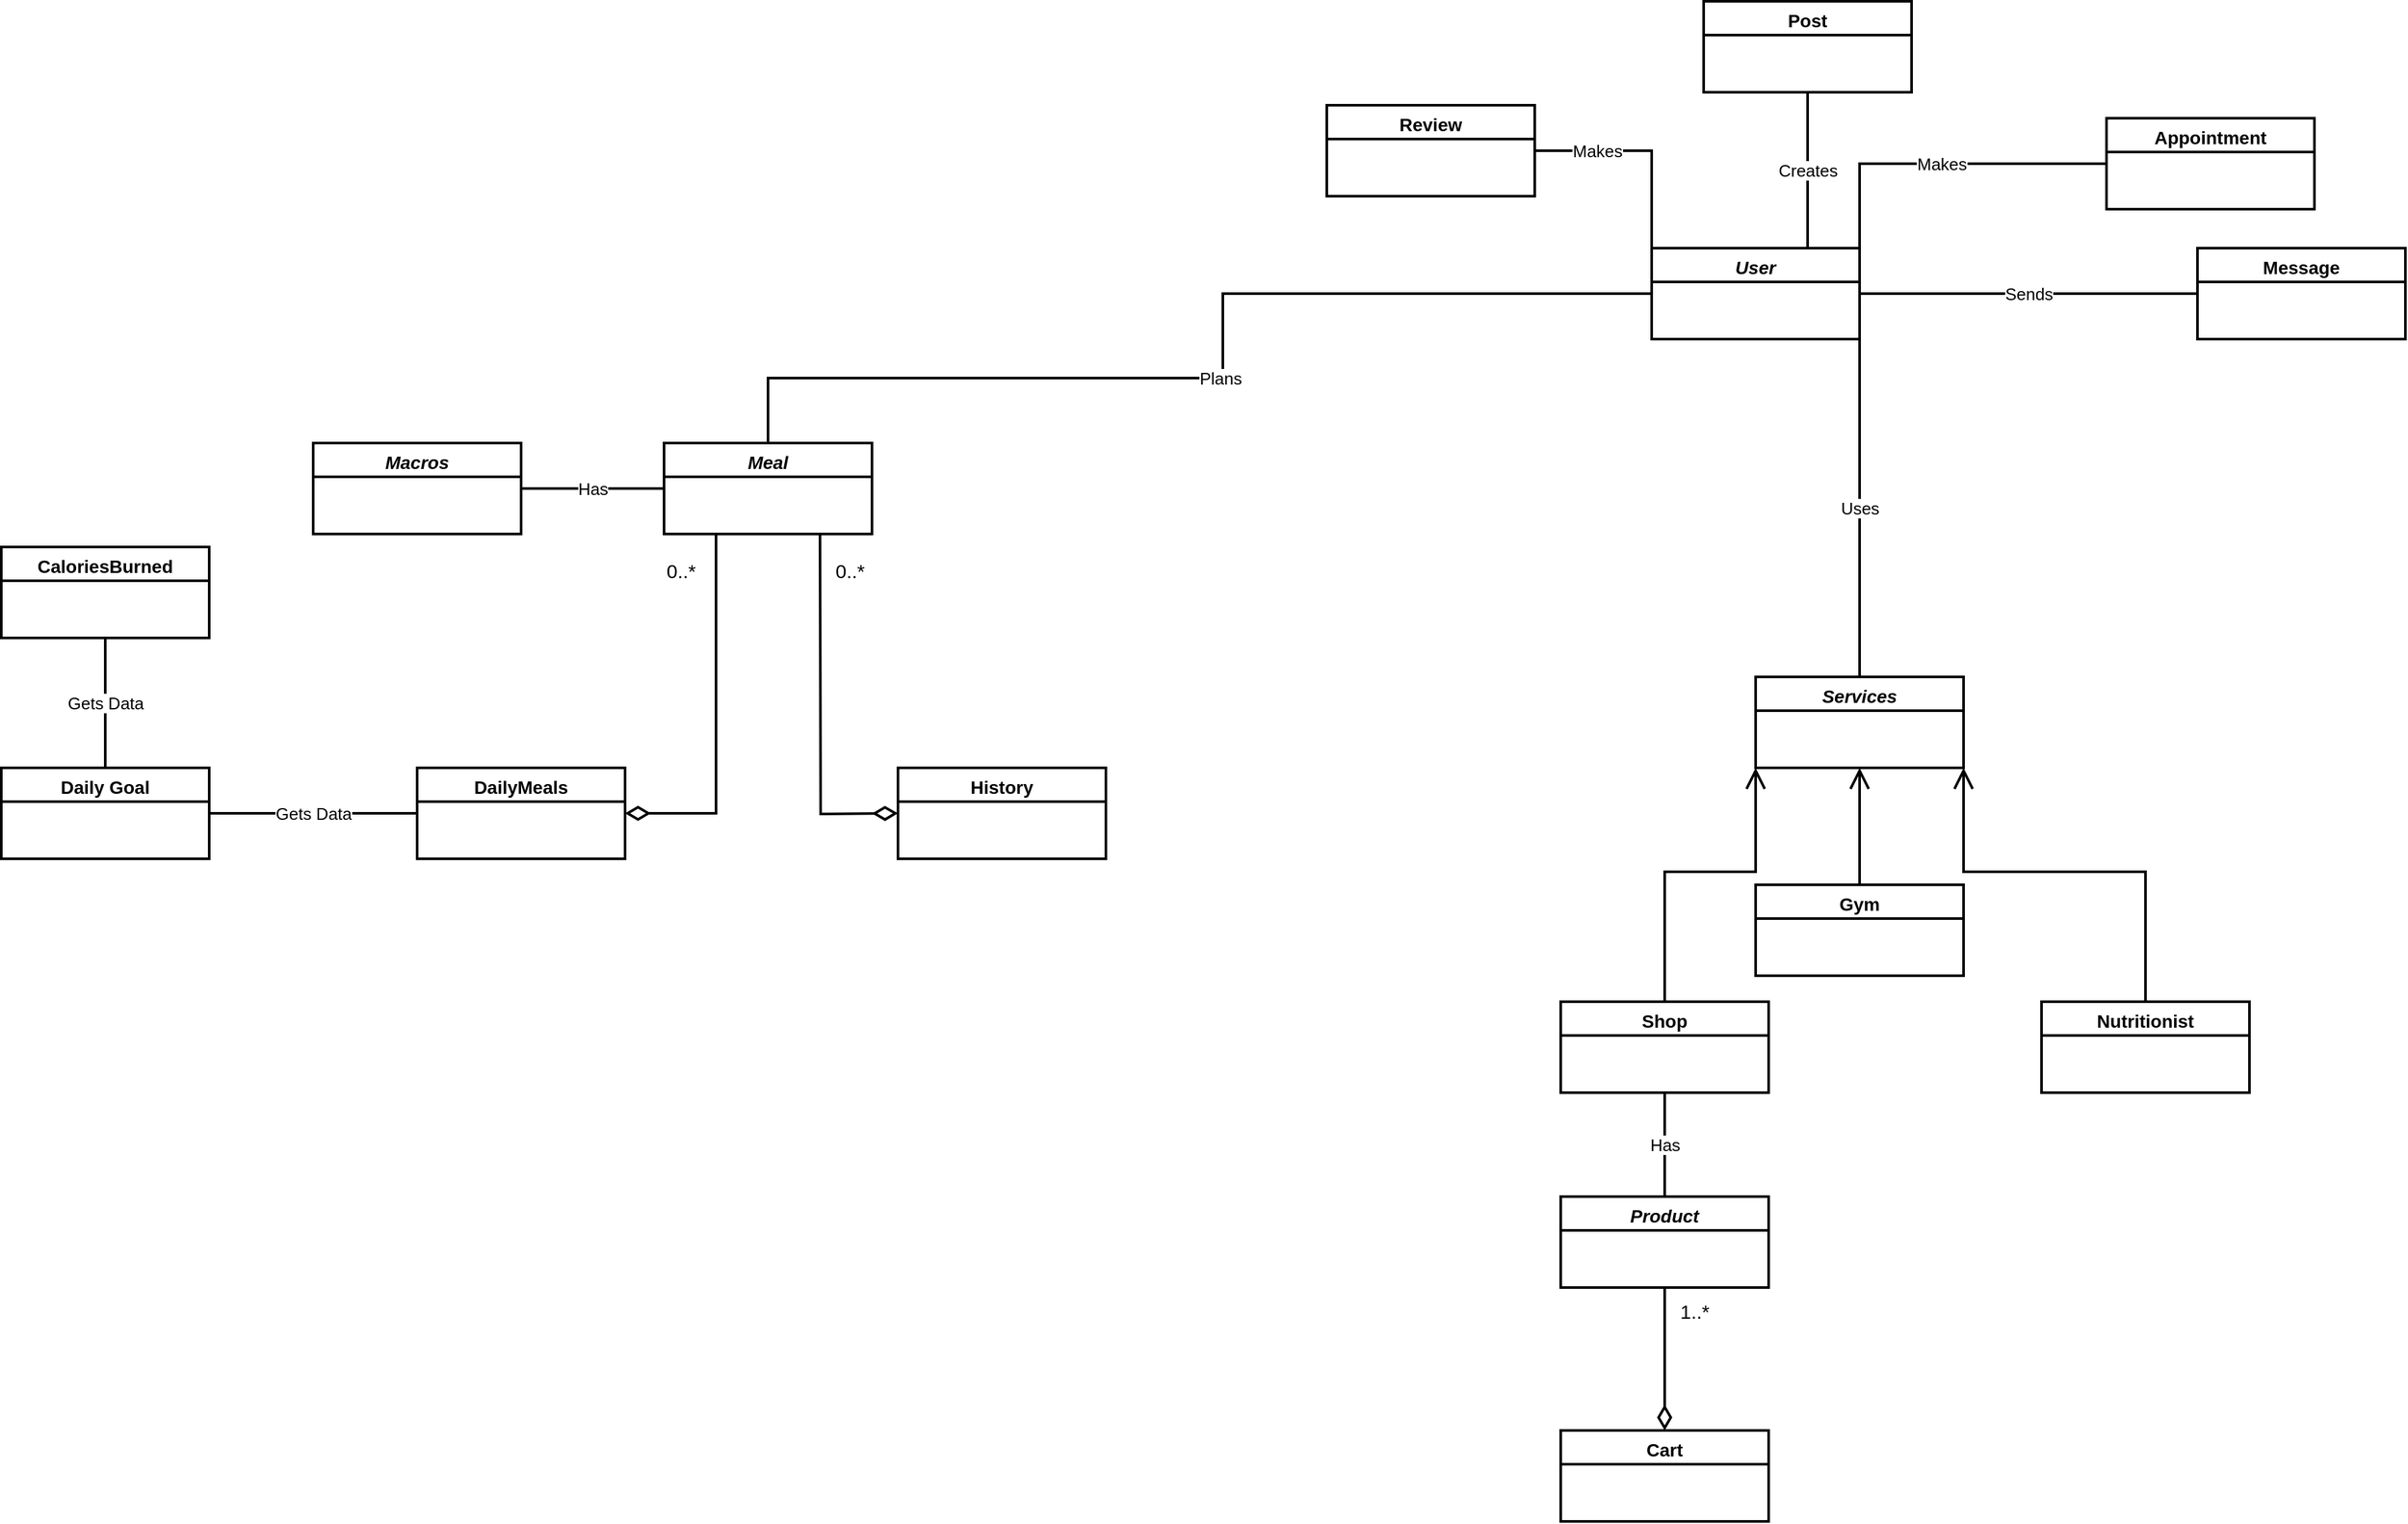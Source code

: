 <mxfile version="21.2.1" type="device">
  <diagram id="C5RBs43oDa-KdzZeNtuy" name="Page-1">
    <mxGraphModel dx="3072" dy="820" grid="1" gridSize="10" guides="1" tooltips="1" connect="1" arrows="1" fold="1" page="1" pageScale="1" pageWidth="827" pageHeight="1169" math="0" shadow="0">
      <root>
        <mxCell id="WIyWlLk6GJQsqaUBKTNV-0" />
        <mxCell id="WIyWlLk6GJQsqaUBKTNV-1" parent="WIyWlLk6GJQsqaUBKTNV-0" />
        <mxCell id="zkfFHV4jXpPFQw0GAbJ--13" value="User" style="swimlane;fontStyle=3;align=center;verticalAlign=top;childLayout=stackLayout;horizontal=1;startSize=26;horizontalStack=0;resizeParent=1;resizeLast=0;collapsible=1;marginBottom=0;rounded=0;shadow=0;strokeWidth=2;fontSize=14;" parent="WIyWlLk6GJQsqaUBKTNV-1" vertex="1">
          <mxGeometry x="80" y="200" width="160" height="70" as="geometry">
            <mxRectangle x="340" y="380" width="170" height="26" as="alternateBounds" />
          </mxGeometry>
        </mxCell>
        <mxCell id="xX1BXlwv3EEzjMbMdxdm-3" value="Meal" style="swimlane;fontStyle=3;align=center;verticalAlign=top;childLayout=stackLayout;horizontal=1;startSize=26;horizontalStack=0;resizeParent=1;resizeLast=0;collapsible=1;marginBottom=0;rounded=0;shadow=0;strokeWidth=2;fontSize=14;" parent="WIyWlLk6GJQsqaUBKTNV-1" vertex="1">
          <mxGeometry x="-680" y="350" width="160" height="70" as="geometry">
            <mxRectangle x="340" y="380" width="170" height="26" as="alternateBounds" />
          </mxGeometry>
        </mxCell>
        <mxCell id="xX1BXlwv3EEzjMbMdxdm-4" value="DailyMeals" style="swimlane;fontStyle=1;align=center;verticalAlign=top;childLayout=stackLayout;horizontal=1;startSize=26;horizontalStack=0;resizeParent=1;resizeLast=0;collapsible=1;marginBottom=0;rounded=0;shadow=0;strokeWidth=2;fontSize=14;" parent="WIyWlLk6GJQsqaUBKTNV-1" vertex="1">
          <mxGeometry x="-870" y="600" width="160" height="70" as="geometry">
            <mxRectangle x="340" y="380" width="170" height="26" as="alternateBounds" />
          </mxGeometry>
        </mxCell>
        <mxCell id="xX1BXlwv3EEzjMbMdxdm-5" value="Nutritionist" style="swimlane;fontStyle=1;align=center;verticalAlign=top;childLayout=stackLayout;horizontal=1;startSize=26;horizontalStack=0;resizeParent=1;resizeLast=0;collapsible=1;marginBottom=0;rounded=0;shadow=0;strokeWidth=2;fontSize=14;" parent="WIyWlLk6GJQsqaUBKTNV-1" vertex="1">
          <mxGeometry x="380" y="780" width="160" height="70" as="geometry">
            <mxRectangle x="340" y="380" width="170" height="26" as="alternateBounds" />
          </mxGeometry>
        </mxCell>
        <mxCell id="xX1BXlwv3EEzjMbMdxdm-6" value="Appointment" style="swimlane;fontStyle=1;align=center;verticalAlign=top;childLayout=stackLayout;horizontal=1;startSize=26;horizontalStack=0;resizeParent=1;resizeLast=0;collapsible=1;marginBottom=0;rounded=0;shadow=0;strokeWidth=2;fontSize=14;" parent="WIyWlLk6GJQsqaUBKTNV-1" vertex="1">
          <mxGeometry x="430" y="100" width="160" height="70" as="geometry">
            <mxRectangle x="340" y="380" width="170" height="26" as="alternateBounds" />
          </mxGeometry>
        </mxCell>
        <mxCell id="xX1BXlwv3EEzjMbMdxdm-7" value="Shop" style="swimlane;fontStyle=1;align=center;verticalAlign=top;childLayout=stackLayout;horizontal=1;startSize=26;horizontalStack=0;resizeParent=1;resizeLast=0;collapsible=1;marginBottom=0;rounded=0;shadow=0;strokeWidth=2;fontSize=14;" parent="WIyWlLk6GJQsqaUBKTNV-1" vertex="1">
          <mxGeometry x="10" y="780" width="160" height="70" as="geometry">
            <mxRectangle x="340" y="380" width="170" height="26" as="alternateBounds" />
          </mxGeometry>
        </mxCell>
        <mxCell id="xX1BXlwv3EEzjMbMdxdm-8" value="Product" style="swimlane;fontStyle=3;align=center;verticalAlign=top;childLayout=stackLayout;horizontal=1;startSize=26;horizontalStack=0;resizeParent=1;resizeLast=0;collapsible=1;marginBottom=0;rounded=0;shadow=0;strokeWidth=2;fontSize=14;" parent="WIyWlLk6GJQsqaUBKTNV-1" vertex="1">
          <mxGeometry x="10" y="930" width="160" height="70" as="geometry">
            <mxRectangle x="340" y="380" width="170" height="26" as="alternateBounds" />
          </mxGeometry>
        </mxCell>
        <mxCell id="xX1BXlwv3EEzjMbMdxdm-9" value="Cart" style="swimlane;fontStyle=1;align=center;verticalAlign=top;childLayout=stackLayout;horizontal=1;startSize=26;horizontalStack=0;resizeParent=1;resizeLast=0;collapsible=1;marginBottom=0;rounded=0;shadow=0;strokeWidth=2;fontSize=14;" parent="WIyWlLk6GJQsqaUBKTNV-1" vertex="1">
          <mxGeometry x="10" y="1110" width="160" height="70" as="geometry">
            <mxRectangle x="340" y="380" width="170" height="26" as="alternateBounds" />
          </mxGeometry>
        </mxCell>
        <mxCell id="xX1BXlwv3EEzjMbMdxdm-11" value="Gym" style="swimlane;fontStyle=1;align=center;verticalAlign=top;childLayout=stackLayout;horizontal=1;startSize=26;horizontalStack=0;resizeParent=1;resizeLast=0;collapsible=1;marginBottom=0;rounded=0;shadow=0;strokeWidth=2;fontSize=14;" parent="WIyWlLk6GJQsqaUBKTNV-1" vertex="1">
          <mxGeometry x="160" y="690" width="160" height="70" as="geometry">
            <mxRectangle x="340" y="380" width="170" height="26" as="alternateBounds" />
          </mxGeometry>
        </mxCell>
        <mxCell id="xX1BXlwv3EEzjMbMdxdm-14" value="CaloriesBurned" style="swimlane;fontStyle=1;align=center;verticalAlign=top;childLayout=stackLayout;horizontal=1;startSize=26;horizontalStack=0;resizeParent=1;resizeLast=0;collapsible=1;marginBottom=0;rounded=0;shadow=0;strokeWidth=2;fontSize=14;" parent="WIyWlLk6GJQsqaUBKTNV-1" vertex="1">
          <mxGeometry x="-1190" y="430" width="160" height="70" as="geometry">
            <mxRectangle x="340" y="380" width="170" height="26" as="alternateBounds" />
          </mxGeometry>
        </mxCell>
        <mxCell id="xX1BXlwv3EEzjMbMdxdm-15" value="History" style="swimlane;fontStyle=1;align=center;verticalAlign=top;childLayout=stackLayout;horizontal=1;startSize=26;horizontalStack=0;resizeParent=1;resizeLast=0;collapsible=1;marginBottom=0;rounded=0;shadow=0;strokeWidth=2;fontSize=14;" parent="WIyWlLk6GJQsqaUBKTNV-1" vertex="1">
          <mxGeometry x="-500" y="600" width="160" height="70" as="geometry">
            <mxRectangle x="340" y="380" width="170" height="26" as="alternateBounds" />
          </mxGeometry>
        </mxCell>
        <mxCell id="xX1BXlwv3EEzjMbMdxdm-19" value="Message" style="swimlane;fontStyle=1;align=center;verticalAlign=top;childLayout=stackLayout;horizontal=1;startSize=26;horizontalStack=0;resizeParent=1;resizeLast=0;collapsible=1;marginBottom=0;rounded=0;shadow=0;strokeWidth=2;fontSize=14;" parent="WIyWlLk6GJQsqaUBKTNV-1" vertex="1">
          <mxGeometry x="500" y="200" width="160" height="70" as="geometry">
            <mxRectangle x="340" y="380" width="170" height="26" as="alternateBounds" />
          </mxGeometry>
        </mxCell>
        <mxCell id="xX1BXlwv3EEzjMbMdxdm-36" value="Services" style="swimlane;fontStyle=3;align=center;verticalAlign=top;childLayout=stackLayout;horizontal=1;startSize=26;horizontalStack=0;resizeParent=1;resizeLast=0;collapsible=1;marginBottom=0;rounded=0;shadow=0;strokeWidth=2;fontSize=14;" parent="WIyWlLk6GJQsqaUBKTNV-1" vertex="1">
          <mxGeometry x="160" y="530" width="160" height="70" as="geometry">
            <mxRectangle x="340" y="380" width="170" height="26" as="alternateBounds" />
          </mxGeometry>
        </mxCell>
        <mxCell id="xX1BXlwv3EEzjMbMdxdm-37" value="" style="endArrow=open;endFill=1;endSize=12;html=1;rounded=0;exitX=0.5;exitY=0;exitDx=0;exitDy=0;entryX=0;entryY=1;entryDx=0;entryDy=0;strokeWidth=2;fontSize=14;fontStyle=1" parent="WIyWlLk6GJQsqaUBKTNV-1" source="xX1BXlwv3EEzjMbMdxdm-7" target="xX1BXlwv3EEzjMbMdxdm-36" edge="1">
          <mxGeometry width="160" relative="1" as="geometry">
            <mxPoint x="265" y="660" as="sourcePoint" />
            <mxPoint x="265" y="570" as="targetPoint" />
            <Array as="points">
              <mxPoint x="90" y="680" />
              <mxPoint x="160" y="680" />
            </Array>
          </mxGeometry>
        </mxCell>
        <mxCell id="xX1BXlwv3EEzjMbMdxdm-38" value="" style="endArrow=open;endFill=1;endSize=12;html=1;rounded=0;exitX=0.5;exitY=0;exitDx=0;exitDy=0;entryX=0.5;entryY=1;entryDx=0;entryDy=0;strokeWidth=2;fontSize=14;fontStyle=1" parent="WIyWlLk6GJQsqaUBKTNV-1" source="xX1BXlwv3EEzjMbMdxdm-11" target="xX1BXlwv3EEzjMbMdxdm-36" edge="1">
          <mxGeometry width="160" relative="1" as="geometry">
            <mxPoint x="365" y="700" as="sourcePoint" />
            <mxPoint x="425" y="630" as="targetPoint" />
          </mxGeometry>
        </mxCell>
        <mxCell id="xX1BXlwv3EEzjMbMdxdm-48" value="" style="endArrow=none;html=1;rounded=0;anchorPointDirection=1;startFill=1;endFill=0;strokeWidth=2;exitX=1;exitY=0;exitDx=0;exitDy=0;entryX=0;entryY=0.5;entryDx=0;entryDy=0;" parent="WIyWlLk6GJQsqaUBKTNV-1" source="zkfFHV4jXpPFQw0GAbJ--13" target="xX1BXlwv3EEzjMbMdxdm-6" edge="1">
          <mxGeometry relative="1" as="geometry">
            <mxPoint x="240" y="414.41" as="sourcePoint" />
            <mxPoint x="400" y="414.41" as="targetPoint" />
            <Array as="points">
              <mxPoint x="240" y="135" />
            </Array>
          </mxGeometry>
        </mxCell>
        <mxCell id="xX1BXlwv3EEzjMbMdxdm-49" value="Makes" style="edgeLabel;resizable=0;html=1;align=center;verticalAlign=middle;fontSize=13;" parent="xX1BXlwv3EEzjMbMdxdm-48" connectable="0" vertex="1">
          <mxGeometry relative="1" as="geometry" />
        </mxCell>
        <mxCell id="xX1BXlwv3EEzjMbMdxdm-53" value="" style="endArrow=none;html=1;rounded=0;anchorPointDirection=1;startFill=1;endFill=0;strokeWidth=2;exitX=1;exitY=0.5;exitDx=0;exitDy=0;entryX=0;entryY=0.5;entryDx=0;entryDy=0;" parent="WIyWlLk6GJQsqaUBKTNV-1" source="zkfFHV4jXpPFQw0GAbJ--13" target="xX1BXlwv3EEzjMbMdxdm-19" edge="1">
          <mxGeometry relative="1" as="geometry">
            <mxPoint x="260" y="330" as="sourcePoint" />
            <mxPoint x="390" y="370" as="targetPoint" />
          </mxGeometry>
        </mxCell>
        <mxCell id="xX1BXlwv3EEzjMbMdxdm-54" value="Sends" style="edgeLabel;resizable=0;html=1;align=center;verticalAlign=middle;fontSize=13;" parent="xX1BXlwv3EEzjMbMdxdm-53" connectable="0" vertex="1">
          <mxGeometry relative="1" as="geometry" />
        </mxCell>
        <mxCell id="xX1BXlwv3EEzjMbMdxdm-55" value="" style="endArrow=none;html=1;rounded=0;anchorPointDirection=1;startFill=1;endFill=0;strokeWidth=2;entryX=0.5;entryY=1;entryDx=0;entryDy=0;" parent="WIyWlLk6GJQsqaUBKTNV-1" source="xX1BXlwv3EEzjMbMdxdm-8" target="xX1BXlwv3EEzjMbMdxdm-7" edge="1">
          <mxGeometry relative="1" as="geometry">
            <mxPoint x="120" y="910" as="sourcePoint" />
            <mxPoint x="-100" y="850" as="targetPoint" />
          </mxGeometry>
        </mxCell>
        <mxCell id="xX1BXlwv3EEzjMbMdxdm-56" value="Has" style="edgeLabel;resizable=0;html=1;align=center;verticalAlign=middle;fontSize=13;" parent="xX1BXlwv3EEzjMbMdxdm-55" connectable="0" vertex="1">
          <mxGeometry relative="1" as="geometry" />
        </mxCell>
        <mxCell id="xX1BXlwv3EEzjMbMdxdm-63" value="0..*" style="endArrow=none;html=1;endSize=12;startArrow=diamondThin;startSize=14;startFill=0;edgeStyle=orthogonalEdgeStyle;align=left;verticalAlign=bottom;rounded=0;strokeWidth=2;exitX=1;exitY=0.5;exitDx=0;exitDy=0;fontSize=15;entryX=0.25;entryY=1;entryDx=0;entryDy=0;endFill=0;" parent="WIyWlLk6GJQsqaUBKTNV-1" source="xX1BXlwv3EEzjMbMdxdm-4" target="xX1BXlwv3EEzjMbMdxdm-3" edge="1">
          <mxGeometry x="0.719" y="40" relative="1" as="geometry">
            <mxPoint x="-780" y="859" as="sourcePoint" />
            <mxPoint x="-530" y="530" as="targetPoint" />
            <mxPoint as="offset" />
          </mxGeometry>
        </mxCell>
        <mxCell id="xX1BXlwv3EEzjMbMdxdm-64" value="0..*" style="endArrow=none;html=1;endSize=12;startArrow=diamondThin;startSize=14;startFill=0;edgeStyle=orthogonalEdgeStyle;align=left;verticalAlign=bottom;rounded=0;strokeWidth=2;exitX=0;exitY=0.5;exitDx=0;exitDy=0;fontSize=15;entryX=0.75;entryY=1;entryDx=0;entryDy=0;endFill=0;" parent="WIyWlLk6GJQsqaUBKTNV-1" edge="1">
          <mxGeometry x="0.709" y="-10" relative="1" as="geometry">
            <mxPoint x="-500" y="635" as="sourcePoint" />
            <mxPoint x="-560" y="420" as="targetPoint" />
            <mxPoint as="offset" />
          </mxGeometry>
        </mxCell>
        <mxCell id="xX1BXlwv3EEzjMbMdxdm-66" value="&lt;font style=&quot;font-size: 15px;&quot;&gt;1..*&lt;/font&gt;" style="endArrow=none;html=1;endSize=12;startArrow=diamondThin;startSize=14;startFill=0;edgeStyle=orthogonalEdgeStyle;align=left;verticalAlign=bottom;rounded=0;strokeWidth=2;exitX=0.5;exitY=0;exitDx=0;exitDy=0;fontSize=13;entryX=0.5;entryY=1;entryDx=0;entryDy=0;endFill=0;" parent="WIyWlLk6GJQsqaUBKTNV-1" source="xX1BXlwv3EEzjMbMdxdm-9" target="xX1BXlwv3EEzjMbMdxdm-8" edge="1">
          <mxGeometry x="0.455" y="-10" relative="1" as="geometry">
            <mxPoint x="-100" y="1045" as="sourcePoint" />
            <mxPoint x="-140" y="900" as="targetPoint" />
            <mxPoint as="offset" />
          </mxGeometry>
        </mxCell>
        <mxCell id="xX1BXlwv3EEzjMbMdxdm-69" value="" style="endArrow=none;html=1;rounded=0;anchorPointDirection=1;startFill=1;endFill=0;strokeWidth=2;exitX=0;exitY=0.5;exitDx=0;exitDy=0;entryX=0.5;entryY=0;entryDx=0;entryDy=0;" parent="WIyWlLk6GJQsqaUBKTNV-1" source="zkfFHV4jXpPFQw0GAbJ--13" target="xX1BXlwv3EEzjMbMdxdm-3" edge="1">
          <mxGeometry relative="1" as="geometry">
            <mxPoint x="170" y="210" as="sourcePoint" />
            <mxPoint x="170" y="120" as="targetPoint" />
            <Array as="points">
              <mxPoint x="-250" y="235" />
              <mxPoint x="-250" y="300" />
              <mxPoint x="-600" y="300" />
            </Array>
          </mxGeometry>
        </mxCell>
        <mxCell id="xX1BXlwv3EEzjMbMdxdm-70" value="Plans" style="edgeLabel;resizable=0;html=1;align=center;verticalAlign=middle;fontSize=13;" parent="xX1BXlwv3EEzjMbMdxdm-69" connectable="0" vertex="1">
          <mxGeometry relative="1" as="geometry" />
        </mxCell>
        <mxCell id="xX1BXlwv3EEzjMbMdxdm-72" value="" style="endArrow=none;html=1;rounded=0;anchorPointDirection=1;startFill=1;endFill=0;strokeWidth=2;entryX=0.5;entryY=0;entryDx=0;entryDy=0;exitX=1;exitY=1;exitDx=0;exitDy=0;" parent="WIyWlLk6GJQsqaUBKTNV-1" source="zkfFHV4jXpPFQw0GAbJ--13" target="xX1BXlwv3EEzjMbMdxdm-36" edge="1">
          <mxGeometry relative="1" as="geometry">
            <mxPoint x="310" y="360" as="sourcePoint" />
            <mxPoint x="480" y="360" as="targetPoint" />
            <Array as="points" />
          </mxGeometry>
        </mxCell>
        <mxCell id="xX1BXlwv3EEzjMbMdxdm-73" value="Uses" style="edgeLabel;resizable=0;html=1;align=center;verticalAlign=middle;fontSize=13;" parent="xX1BXlwv3EEzjMbMdxdm-72" connectable="0" vertex="1">
          <mxGeometry relative="1" as="geometry" />
        </mxCell>
        <mxCell id="xX1BXlwv3EEzjMbMdxdm-76" value="" style="endArrow=open;endFill=1;endSize=12;html=1;rounded=0;strokeWidth=2;fontSize=14;fontStyle=1;exitX=0.5;exitY=0;exitDx=0;exitDy=0;entryX=1;entryY=1;entryDx=0;entryDy=0;" parent="WIyWlLk6GJQsqaUBKTNV-1" source="xX1BXlwv3EEzjMbMdxdm-5" target="xX1BXlwv3EEzjMbMdxdm-36" edge="1">
          <mxGeometry width="160" relative="1" as="geometry">
            <mxPoint x="655" y="640" as="sourcePoint" />
            <mxPoint x="400" y="580" as="targetPoint" />
            <Array as="points">
              <mxPoint x="460" y="680" />
              <mxPoint x="320" y="680" />
            </Array>
          </mxGeometry>
        </mxCell>
        <mxCell id="xX1BXlwv3EEzjMbMdxdm-81" value="Daily Goal" style="swimlane;fontStyle=1;align=center;verticalAlign=top;childLayout=stackLayout;horizontal=1;startSize=26;horizontalStack=0;resizeParent=1;resizeLast=0;collapsible=1;marginBottom=0;rounded=0;shadow=0;strokeWidth=2;fontSize=14;" parent="WIyWlLk6GJQsqaUBKTNV-1" vertex="1">
          <mxGeometry x="-1190" y="600" width="160" height="70" as="geometry">
            <mxRectangle x="340" y="380" width="170" height="26" as="alternateBounds" />
          </mxGeometry>
        </mxCell>
        <mxCell id="ADRTgniIcFWLm_WIDBAD-0" value="" style="endArrow=none;html=1;rounded=0;anchorPointDirection=1;startFill=1;endFill=0;strokeWidth=2;entryX=1;entryY=0.5;entryDx=0;entryDy=0;exitX=0;exitY=0.5;exitDx=0;exitDy=0;" parent="WIyWlLk6GJQsqaUBKTNV-1" source="xX1BXlwv3EEzjMbMdxdm-4" target="xX1BXlwv3EEzjMbMdxdm-81" edge="1">
          <mxGeometry relative="1" as="geometry">
            <mxPoint x="-870" y="730" as="sourcePoint" />
            <mxPoint x="-1020" y="732.5" as="targetPoint" />
          </mxGeometry>
        </mxCell>
        <mxCell id="ADRTgniIcFWLm_WIDBAD-1" value="Gets Data" style="edgeLabel;resizable=0;html=1;align=center;verticalAlign=middle;fontSize=13;" parent="ADRTgniIcFWLm_WIDBAD-0" connectable="0" vertex="1">
          <mxGeometry relative="1" as="geometry" />
        </mxCell>
        <mxCell id="ADRTgniIcFWLm_WIDBAD-2" value="" style="endArrow=none;html=1;rounded=0;anchorPointDirection=1;startFill=1;endFill=0;strokeWidth=2;exitX=0.5;exitY=0;exitDx=0;exitDy=0;entryX=0.5;entryY=1;entryDx=0;entryDy=0;" parent="WIyWlLk6GJQsqaUBKTNV-1" source="xX1BXlwv3EEzjMbMdxdm-81" target="xX1BXlwv3EEzjMbMdxdm-14" edge="1">
          <mxGeometry relative="1" as="geometry">
            <mxPoint x="-900" y="520" as="sourcePoint" />
            <mxPoint x="-1120" y="510" as="targetPoint" />
          </mxGeometry>
        </mxCell>
        <mxCell id="ADRTgniIcFWLm_WIDBAD-3" value="Gets Data" style="edgeLabel;resizable=0;html=1;align=center;verticalAlign=middle;fontSize=13;" parent="ADRTgniIcFWLm_WIDBAD-2" connectable="0" vertex="1">
          <mxGeometry relative="1" as="geometry" />
        </mxCell>
        <mxCell id="ADRTgniIcFWLm_WIDBAD-9" value="Macros" style="swimlane;fontStyle=3;align=center;verticalAlign=top;childLayout=stackLayout;horizontal=1;startSize=26;horizontalStack=0;resizeParent=1;resizeLast=0;collapsible=1;marginBottom=0;rounded=0;shadow=0;strokeWidth=2;fontSize=14;" parent="WIyWlLk6GJQsqaUBKTNV-1" vertex="1">
          <mxGeometry x="-950" y="350" width="160" height="70" as="geometry">
            <mxRectangle x="340" y="380" width="170" height="26" as="alternateBounds" />
          </mxGeometry>
        </mxCell>
        <mxCell id="ADRTgniIcFWLm_WIDBAD-10" value="" style="endArrow=none;html=1;rounded=0;anchorPointDirection=1;startFill=1;endFill=0;strokeWidth=2;entryX=1;entryY=0.5;entryDx=0;entryDy=0;exitX=0;exitY=0.5;exitDx=0;exitDy=0;" parent="WIyWlLk6GJQsqaUBKTNV-1" source="xX1BXlwv3EEzjMbMdxdm-3" target="ADRTgniIcFWLm_WIDBAD-9" edge="1">
          <mxGeometry relative="1" as="geometry">
            <mxPoint x="-700" y="500" as="sourcePoint" />
            <mxPoint x="-860" y="500" as="targetPoint" />
          </mxGeometry>
        </mxCell>
        <mxCell id="ADRTgniIcFWLm_WIDBAD-11" value="Has" style="edgeLabel;resizable=0;html=1;align=center;verticalAlign=middle;fontSize=13;" parent="ADRTgniIcFWLm_WIDBAD-10" connectable="0" vertex="1">
          <mxGeometry relative="1" as="geometry" />
        </mxCell>
        <mxCell id="tQxPuo6rI5kORa5iLhjh-0" value="Post" style="swimlane;fontStyle=1;align=center;verticalAlign=top;childLayout=stackLayout;horizontal=1;startSize=26;horizontalStack=0;resizeParent=1;resizeLast=0;collapsible=1;marginBottom=0;rounded=0;shadow=0;strokeWidth=2;fontSize=14;" parent="WIyWlLk6GJQsqaUBKTNV-1" vertex="1">
          <mxGeometry x="120" y="10" width="160" height="70" as="geometry">
            <mxRectangle x="340" y="380" width="170" height="26" as="alternateBounds" />
          </mxGeometry>
        </mxCell>
        <mxCell id="tQxPuo6rI5kORa5iLhjh-5" value="" style="endArrow=none;html=1;rounded=0;anchorPointDirection=1;startFill=1;endFill=0;strokeWidth=2;exitX=0.75;exitY=0;exitDx=0;exitDy=0;entryX=0.5;entryY=1;entryDx=0;entryDy=0;" parent="WIyWlLk6GJQsqaUBKTNV-1" source="zkfFHV4jXpPFQw0GAbJ--13" target="tQxPuo6rI5kORa5iLhjh-0" edge="1">
          <mxGeometry relative="1" as="geometry">
            <mxPoint x="-80" y="120.0" as="sourcePoint" />
            <mxPoint x="170" y="130" as="targetPoint" />
          </mxGeometry>
        </mxCell>
        <mxCell id="tQxPuo6rI5kORa5iLhjh-6" value="Creates" style="edgeLabel;resizable=0;html=1;align=center;verticalAlign=middle;fontSize=13;" parent="tQxPuo6rI5kORa5iLhjh-5" connectable="0" vertex="1">
          <mxGeometry relative="1" as="geometry" />
        </mxCell>
        <mxCell id="4yOpJZJ0n2K2iXb7rHMf-0" value="Review" style="swimlane;fontStyle=1;align=center;verticalAlign=top;childLayout=stackLayout;horizontal=1;startSize=26;horizontalStack=0;resizeParent=1;resizeLast=0;collapsible=1;marginBottom=0;rounded=0;shadow=0;strokeWidth=2;fontSize=14;" parent="WIyWlLk6GJQsqaUBKTNV-1" vertex="1">
          <mxGeometry x="-170" y="90" width="160" height="70" as="geometry">
            <mxRectangle x="340" y="380" width="170" height="26" as="alternateBounds" />
          </mxGeometry>
        </mxCell>
        <mxCell id="4yOpJZJ0n2K2iXb7rHMf-1" value="" style="endArrow=none;html=1;rounded=0;anchorPointDirection=1;startFill=1;endFill=0;strokeWidth=2;exitX=0;exitY=0;exitDx=0;exitDy=0;entryX=1;entryY=0.5;entryDx=0;entryDy=0;" parent="WIyWlLk6GJQsqaUBKTNV-1" source="zkfFHV4jXpPFQw0GAbJ--13" target="4yOpJZJ0n2K2iXb7rHMf-0" edge="1">
          <mxGeometry relative="1" as="geometry">
            <mxPoint x="80" y="180" as="sourcePoint" />
            <mxPoint x="10" y="120" as="targetPoint" />
            <Array as="points">
              <mxPoint x="80" y="125" />
            </Array>
          </mxGeometry>
        </mxCell>
        <mxCell id="4yOpJZJ0n2K2iXb7rHMf-2" value="Makes" style="edgeLabel;resizable=0;html=1;align=center;verticalAlign=middle;fontSize=13;" parent="4yOpJZJ0n2K2iXb7rHMf-1" connectable="0" vertex="1">
          <mxGeometry relative="1" as="geometry">
            <mxPoint x="-35" as="offset" />
          </mxGeometry>
        </mxCell>
      </root>
    </mxGraphModel>
  </diagram>
</mxfile>
